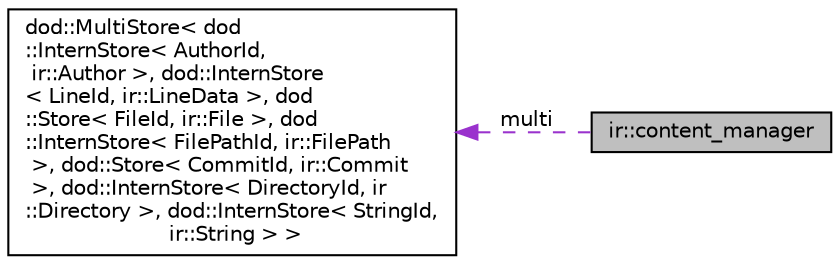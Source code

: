 digraph "ir::content_manager"
{
 // LATEX_PDF_SIZE
  edge [fontname="Helvetica",fontsize="10",labelfontname="Helvetica",labelfontsize="10"];
  node [fontname="Helvetica",fontsize="10",shape=record];
  rankdir="LR";
  Node1 [label="ir::content_manager",height=0.2,width=0.4,color="black", fillcolor="grey75", style="filled", fontcolor="black",tooltip="Main store for repository analysis."];
  Node2 -> Node1 [dir="back",color="darkorchid3",fontsize="10",style="dashed",label=" multi" ,fontname="Helvetica"];
  Node2 [label="dod::MultiStore\< dod\l::InternStore\< AuthorId,\l ir::Author \>, dod::InternStore\l\< LineId, ir::LineData \>, dod\l::Store\< FileId, ir::File \>, dod\l::InternStore\< FilePathId, ir::FilePath\l \>, dod::Store\< CommitId, ir::Commit\l \>, dod::InternStore\< DirectoryId, ir\l::Directory \>, dod::InternStore\< StringId,\l ir::String \> \>",height=0.2,width=0.4,color="black", fillcolor="white", style="filled",URL="$structdod_1_1_multi_store.html",tooltip=" "];
}
